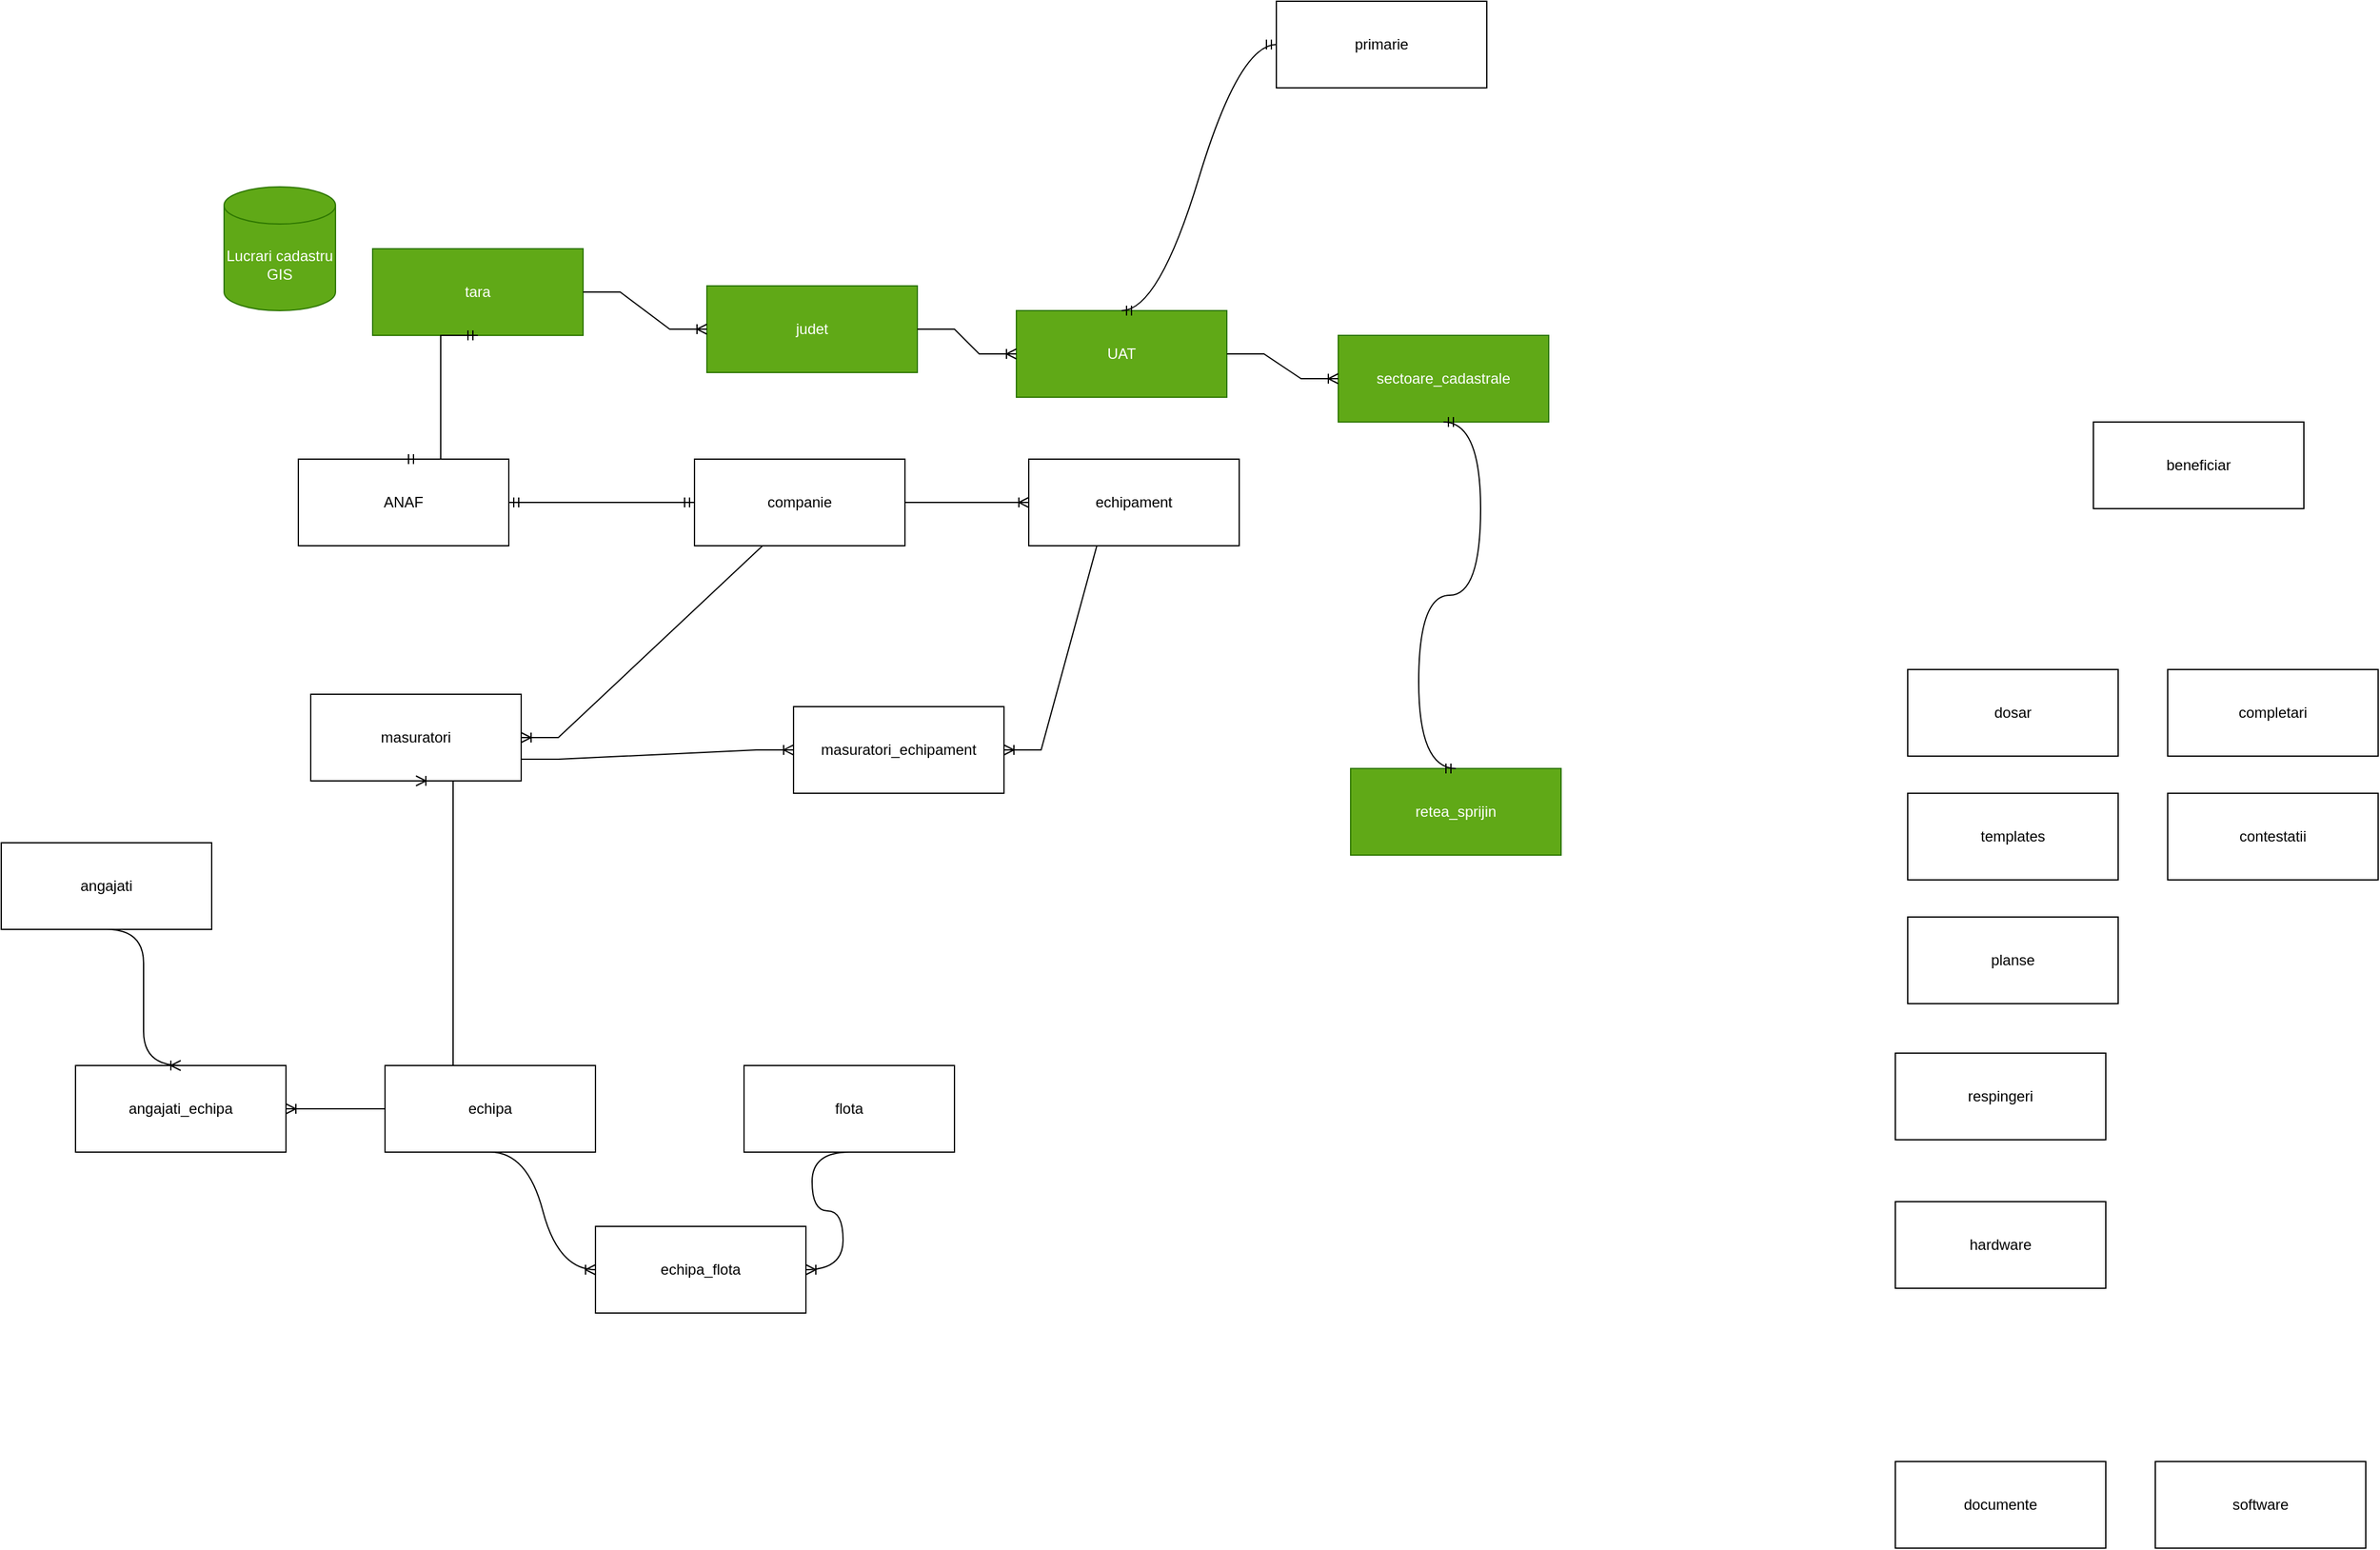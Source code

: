 <mxfile version="21.3.2" type="github">
  <diagram name="Page-1" id="c4nXFNeBFdgrfNwBTD_H">
    <mxGraphModel dx="2950" dy="2232" grid="1" gridSize="10" guides="1" tooltips="1" connect="1" arrows="1" fold="1" page="1" pageScale="1" pageWidth="850" pageHeight="1100" math="0" shadow="0">
      <root>
        <mxCell id="0" />
        <mxCell id="1" parent="0" />
        <mxCell id="TaOxIR-Y_0B-BQlurdxr-1" value="Lucrari cadastru GIS" style="shape=cylinder3;whiteSpace=wrap;html=1;boundedLbl=1;backgroundOutline=1;size=15;fillColor=#60a917;fontColor=#ffffff;strokeColor=#2D7600;" vertex="1" parent="1">
          <mxGeometry width="90" height="100" as="geometry" />
        </mxCell>
        <mxCell id="TaOxIR-Y_0B-BQlurdxr-2" value="sectoare_cadastrale" style="rounded=0;whiteSpace=wrap;html=1;fillColor=#60a917;fontColor=#ffffff;strokeColor=#2D7600;" vertex="1" parent="1">
          <mxGeometry x="900" y="120" width="170" height="70" as="geometry" />
        </mxCell>
        <mxCell id="TaOxIR-Y_0B-BQlurdxr-3" value="retea_sprijin" style="rounded=0;whiteSpace=wrap;html=1;fillColor=#60a917;fontColor=#ffffff;strokeColor=#2D7600;" vertex="1" parent="1">
          <mxGeometry x="910" y="470" width="170" height="70" as="geometry" />
        </mxCell>
        <mxCell id="TaOxIR-Y_0B-BQlurdxr-4" value="echipa" style="rounded=0;whiteSpace=wrap;html=1;" vertex="1" parent="1">
          <mxGeometry x="130" y="710" width="170" height="70" as="geometry" />
        </mxCell>
        <mxCell id="TaOxIR-Y_0B-BQlurdxr-5" value="angajati" style="rounded=0;whiteSpace=wrap;html=1;" vertex="1" parent="1">
          <mxGeometry x="-180" y="530" width="170" height="70" as="geometry" />
        </mxCell>
        <mxCell id="TaOxIR-Y_0B-BQlurdxr-8" value="echipament" style="rounded=0;whiteSpace=wrap;html=1;" vertex="1" parent="1">
          <mxGeometry x="650" y="220" width="170" height="70" as="geometry" />
        </mxCell>
        <mxCell id="TaOxIR-Y_0B-BQlurdxr-9" value="hardware" style="rounded=0;whiteSpace=wrap;html=1;" vertex="1" parent="1">
          <mxGeometry x="1350" y="820" width="170" height="70" as="geometry" />
        </mxCell>
        <mxCell id="TaOxIR-Y_0B-BQlurdxr-10" value="flota" style="rounded=0;whiteSpace=wrap;html=1;" vertex="1" parent="1">
          <mxGeometry x="420" y="710" width="170" height="70" as="geometry" />
        </mxCell>
        <mxCell id="TaOxIR-Y_0B-BQlurdxr-11" value="documente" style="rounded=0;whiteSpace=wrap;html=1;" vertex="1" parent="1">
          <mxGeometry x="1350" y="1030" width="170" height="70" as="geometry" />
        </mxCell>
        <mxCell id="TaOxIR-Y_0B-BQlurdxr-12" value="masuratori" style="rounded=0;whiteSpace=wrap;html=1;" vertex="1" parent="1">
          <mxGeometry x="70" y="410" width="170" height="70" as="geometry" />
        </mxCell>
        <mxCell id="TaOxIR-Y_0B-BQlurdxr-13" value="primarie" style="rounded=0;whiteSpace=wrap;html=1;" vertex="1" parent="1">
          <mxGeometry x="850" y="-150" width="170" height="70" as="geometry" />
        </mxCell>
        <mxCell id="TaOxIR-Y_0B-BQlurdxr-14" value="beneficiar" style="rounded=0;whiteSpace=wrap;html=1;" vertex="1" parent="1">
          <mxGeometry x="1510" y="190" width="170" height="70" as="geometry" />
        </mxCell>
        <mxCell id="TaOxIR-Y_0B-BQlurdxr-15" value="software" style="rounded=0;whiteSpace=wrap;html=1;" vertex="1" parent="1">
          <mxGeometry x="1560" y="1030" width="170" height="70" as="geometry" />
        </mxCell>
        <mxCell id="TaOxIR-Y_0B-BQlurdxr-16" value="dosar" style="rounded=0;whiteSpace=wrap;html=1;" vertex="1" parent="1">
          <mxGeometry x="1360" y="390" width="170" height="70" as="geometry" />
        </mxCell>
        <mxCell id="TaOxIR-Y_0B-BQlurdxr-18" value="templates" style="rounded=0;whiteSpace=wrap;html=1;" vertex="1" parent="1">
          <mxGeometry x="1360" y="490" width="170" height="70" as="geometry" />
        </mxCell>
        <mxCell id="TaOxIR-Y_0B-BQlurdxr-19" value="planse" style="rounded=0;whiteSpace=wrap;html=1;" vertex="1" parent="1">
          <mxGeometry x="1360" y="590" width="170" height="70" as="geometry" />
        </mxCell>
        <mxCell id="TaOxIR-Y_0B-BQlurdxr-20" value="respingeri" style="rounded=0;whiteSpace=wrap;html=1;" vertex="1" parent="1">
          <mxGeometry x="1350" y="700" width="170" height="70" as="geometry" />
        </mxCell>
        <mxCell id="TaOxIR-Y_0B-BQlurdxr-21" value="completari" style="rounded=0;whiteSpace=wrap;html=1;" vertex="1" parent="1">
          <mxGeometry x="1570" y="390" width="170" height="70" as="geometry" />
        </mxCell>
        <mxCell id="TaOxIR-Y_0B-BQlurdxr-22" value="contestatii" style="rounded=0;whiteSpace=wrap;html=1;" vertex="1" parent="1">
          <mxGeometry x="1570" y="490" width="170" height="70" as="geometry" />
        </mxCell>
        <mxCell id="TaOxIR-Y_0B-BQlurdxr-23" value="UAT" style="rounded=0;whiteSpace=wrap;html=1;fillColor=#60a917;fontColor=#ffffff;strokeColor=#2D7600;" vertex="1" parent="1">
          <mxGeometry x="640" y="100" width="170" height="70" as="geometry" />
        </mxCell>
        <mxCell id="TaOxIR-Y_0B-BQlurdxr-24" value="" style="edgeStyle=entityRelationEdgeStyle;fontSize=12;html=1;endArrow=ERoneToMany;rounded=0;exitX=1;exitY=0.5;exitDx=0;exitDy=0;entryX=0;entryY=0.5;entryDx=0;entryDy=0;" edge="1" parent="1" source="TaOxIR-Y_0B-BQlurdxr-23" target="TaOxIR-Y_0B-BQlurdxr-2">
          <mxGeometry width="100" height="100" relative="1" as="geometry">
            <mxPoint x="805" y="100" as="sourcePoint" />
            <mxPoint x="905" as="targetPoint" />
          </mxGeometry>
        </mxCell>
        <mxCell id="TaOxIR-Y_0B-BQlurdxr-25" value="judet" style="rounded=0;whiteSpace=wrap;html=1;fillColor=#60a917;fontColor=#ffffff;strokeColor=#2D7600;" vertex="1" parent="1">
          <mxGeometry x="390" y="80" width="170" height="70" as="geometry" />
        </mxCell>
        <mxCell id="TaOxIR-Y_0B-BQlurdxr-26" value="" style="edgeStyle=entityRelationEdgeStyle;fontSize=12;html=1;endArrow=ERoneToMany;rounded=0;exitX=1;exitY=0.5;exitDx=0;exitDy=0;entryX=0;entryY=0.5;entryDx=0;entryDy=0;" edge="1" parent="1" source="TaOxIR-Y_0B-BQlurdxr-25" target="TaOxIR-Y_0B-BQlurdxr-23">
          <mxGeometry width="100" height="100" relative="1" as="geometry">
            <mxPoint x="600" y="315" as="sourcePoint" />
            <mxPoint x="700" y="215" as="targetPoint" />
          </mxGeometry>
        </mxCell>
        <mxCell id="TaOxIR-Y_0B-BQlurdxr-27" value="tara" style="rounded=0;whiteSpace=wrap;html=1;fillColor=#60a917;fontColor=#ffffff;strokeColor=#2D7600;" vertex="1" parent="1">
          <mxGeometry x="120" y="50" width="170" height="70" as="geometry" />
        </mxCell>
        <mxCell id="TaOxIR-Y_0B-BQlurdxr-30" value="" style="edgeStyle=entityRelationEdgeStyle;fontSize=12;html=1;endArrow=ERoneToMany;rounded=0;exitX=1;exitY=0.5;exitDx=0;exitDy=0;entryX=0;entryY=0.5;entryDx=0;entryDy=0;" edge="1" parent="1" source="TaOxIR-Y_0B-BQlurdxr-27" target="TaOxIR-Y_0B-BQlurdxr-25">
          <mxGeometry width="100" height="100" relative="1" as="geometry">
            <mxPoint x="560" y="300" as="sourcePoint" />
            <mxPoint x="660" y="200" as="targetPoint" />
          </mxGeometry>
        </mxCell>
        <mxCell id="TaOxIR-Y_0B-BQlurdxr-31" value="companie" style="rounded=0;whiteSpace=wrap;html=1;" vertex="1" parent="1">
          <mxGeometry x="380" y="220" width="170" height="70" as="geometry" />
        </mxCell>
        <mxCell id="TaOxIR-Y_0B-BQlurdxr-32" value="" style="edgeStyle=entityRelationEdgeStyle;fontSize=12;html=1;endArrow=ERoneToMany;rounded=0;exitX=1;exitY=0.5;exitDx=0;exitDy=0;entryX=0;entryY=0.5;entryDx=0;entryDy=0;" edge="1" parent="1" source="TaOxIR-Y_0B-BQlurdxr-31" target="TaOxIR-Y_0B-BQlurdxr-8">
          <mxGeometry width="100" height="100" relative="1" as="geometry">
            <mxPoint x="920" y="330" as="sourcePoint" />
            <mxPoint x="1020" y="230" as="targetPoint" />
          </mxGeometry>
        </mxCell>
        <mxCell id="TaOxIR-Y_0B-BQlurdxr-33" value="ANAF" style="rounded=0;whiteSpace=wrap;html=1;" vertex="1" parent="1">
          <mxGeometry x="60" y="220" width="170" height="70" as="geometry" />
        </mxCell>
        <mxCell id="TaOxIR-Y_0B-BQlurdxr-34" value="" style="edgeStyle=entityRelationEdgeStyle;fontSize=12;html=1;endArrow=ERmandOne;startArrow=ERmandOne;rounded=0;entryX=0;entryY=0.5;entryDx=0;entryDy=0;exitX=1;exitY=0.5;exitDx=0;exitDy=0;" edge="1" parent="1" source="TaOxIR-Y_0B-BQlurdxr-33" target="TaOxIR-Y_0B-BQlurdxr-31">
          <mxGeometry width="100" height="100" relative="1" as="geometry">
            <mxPoint x="205" y="290" as="sourcePoint" />
            <mxPoint x="305" y="190" as="targetPoint" />
          </mxGeometry>
        </mxCell>
        <mxCell id="TaOxIR-Y_0B-BQlurdxr-35" value="" style="edgeStyle=entityRelationEdgeStyle;fontSize=12;html=1;endArrow=ERmandOne;startArrow=ERmandOne;rounded=0;entryX=0.5;entryY=1;entryDx=0;entryDy=0;exitX=0.5;exitY=0;exitDx=0;exitDy=0;" edge="1" parent="1" source="TaOxIR-Y_0B-BQlurdxr-33" target="TaOxIR-Y_0B-BQlurdxr-27">
          <mxGeometry width="100" height="100" relative="1" as="geometry">
            <mxPoint x="10" y="250" as="sourcePoint" />
            <mxPoint x="110" y="150" as="targetPoint" />
          </mxGeometry>
        </mxCell>
        <mxCell id="TaOxIR-Y_0B-BQlurdxr-38" value="" style="edgeStyle=entityRelationEdgeStyle;fontSize=12;html=1;endArrow=ERoneToMany;rounded=0;exitX=0.5;exitY=1;exitDx=0;exitDy=0;entryX=1;entryY=0.5;entryDx=0;entryDy=0;" edge="1" parent="1" source="TaOxIR-Y_0B-BQlurdxr-31" target="TaOxIR-Y_0B-BQlurdxr-12">
          <mxGeometry width="100" height="100" relative="1" as="geometry">
            <mxPoint x="560" y="530" as="sourcePoint" />
            <mxPoint x="660" y="430" as="targetPoint" />
          </mxGeometry>
        </mxCell>
        <mxCell id="TaOxIR-Y_0B-BQlurdxr-39" value="masuratori_echipament" style="rounded=0;whiteSpace=wrap;html=1;" vertex="1" parent="1">
          <mxGeometry x="460" y="420" width="170" height="70" as="geometry" />
        </mxCell>
        <mxCell id="TaOxIR-Y_0B-BQlurdxr-41" value="" style="edgeStyle=entityRelationEdgeStyle;fontSize=12;html=1;endArrow=ERoneToMany;rounded=0;exitX=1;exitY=0.75;exitDx=0;exitDy=0;entryX=0;entryY=0.5;entryDx=0;entryDy=0;" edge="1" parent="1" source="TaOxIR-Y_0B-BQlurdxr-12" target="TaOxIR-Y_0B-BQlurdxr-39">
          <mxGeometry width="100" height="100" relative="1" as="geometry">
            <mxPoint x="560" y="530" as="sourcePoint" />
            <mxPoint x="660" y="430" as="targetPoint" />
          </mxGeometry>
        </mxCell>
        <mxCell id="TaOxIR-Y_0B-BQlurdxr-42" value="" style="edgeStyle=entityRelationEdgeStyle;fontSize=12;html=1;endArrow=ERoneToMany;rounded=0;exitX=0.5;exitY=1;exitDx=0;exitDy=0;entryX=1;entryY=0.5;entryDx=0;entryDy=0;" edge="1" parent="1" source="TaOxIR-Y_0B-BQlurdxr-8" target="TaOxIR-Y_0B-BQlurdxr-39">
          <mxGeometry width="100" height="100" relative="1" as="geometry">
            <mxPoint x="640" y="450" as="sourcePoint" />
            <mxPoint x="740" y="350" as="targetPoint" />
          </mxGeometry>
        </mxCell>
        <mxCell id="TaOxIR-Y_0B-BQlurdxr-43" value="angajati_echipa" style="rounded=0;whiteSpace=wrap;html=1;" vertex="1" parent="1">
          <mxGeometry x="-120" y="710" width="170" height="70" as="geometry" />
        </mxCell>
        <mxCell id="TaOxIR-Y_0B-BQlurdxr-44" value="" style="edgeStyle=entityRelationEdgeStyle;fontSize=12;html=1;endArrow=ERoneToMany;exitX=0.5;exitY=1;exitDx=0;exitDy=0;entryX=0.5;entryY=0;entryDx=0;entryDy=0;curved=1;" edge="1" parent="1" source="TaOxIR-Y_0B-BQlurdxr-5" target="TaOxIR-Y_0B-BQlurdxr-43">
          <mxGeometry width="100" height="100" relative="1" as="geometry">
            <mxPoint x="300" y="480" as="sourcePoint" />
            <mxPoint x="400" y="380" as="targetPoint" />
          </mxGeometry>
        </mxCell>
        <mxCell id="TaOxIR-Y_0B-BQlurdxr-45" value="" style="edgeStyle=entityRelationEdgeStyle;fontSize=12;html=1;endArrow=ERoneToMany;rounded=0;exitX=0;exitY=0.5;exitDx=0;exitDy=0;entryX=1;entryY=0.5;entryDx=0;entryDy=0;" edge="1" parent="1" source="TaOxIR-Y_0B-BQlurdxr-4" target="TaOxIR-Y_0B-BQlurdxr-43">
          <mxGeometry width="100" height="100" relative="1" as="geometry">
            <mxPoint x="300" y="480" as="sourcePoint" />
            <mxPoint x="400" y="380" as="targetPoint" />
          </mxGeometry>
        </mxCell>
        <mxCell id="TaOxIR-Y_0B-BQlurdxr-46" value="" style="edgeStyle=entityRelationEdgeStyle;fontSize=12;html=1;endArrow=ERoneToMany;rounded=0;exitX=0.5;exitY=0;exitDx=0;exitDy=0;entryX=0.5;entryY=1;entryDx=0;entryDy=0;" edge="1" parent="1" source="TaOxIR-Y_0B-BQlurdxr-4" target="TaOxIR-Y_0B-BQlurdxr-12">
          <mxGeometry width="100" height="100" relative="1" as="geometry">
            <mxPoint x="520" y="470" as="sourcePoint" />
            <mxPoint x="620" y="370" as="targetPoint" />
          </mxGeometry>
        </mxCell>
        <mxCell id="TaOxIR-Y_0B-BQlurdxr-48" value="echipa_flota" style="rounded=0;whiteSpace=wrap;html=1;" vertex="1" parent="1">
          <mxGeometry x="300" y="840" width="170" height="70" as="geometry" />
        </mxCell>
        <mxCell id="TaOxIR-Y_0B-BQlurdxr-49" value="" style="edgeStyle=entityRelationEdgeStyle;fontSize=12;html=1;endArrow=ERoneToMany;exitX=0.5;exitY=1;exitDx=0;exitDy=0;entryX=0;entryY=0.5;entryDx=0;entryDy=0;curved=1;" edge="1" parent="1" source="TaOxIR-Y_0B-BQlurdxr-4" target="TaOxIR-Y_0B-BQlurdxr-48">
          <mxGeometry width="100" height="100" relative="1" as="geometry">
            <mxPoint x="440" y="800" as="sourcePoint" />
            <mxPoint x="540" y="700" as="targetPoint" />
          </mxGeometry>
        </mxCell>
        <mxCell id="TaOxIR-Y_0B-BQlurdxr-50" value="" style="edgeStyle=entityRelationEdgeStyle;fontSize=12;html=1;endArrow=ERoneToMany;exitX=0.5;exitY=1;exitDx=0;exitDy=0;entryX=1;entryY=0.5;entryDx=0;entryDy=0;curved=1;" edge="1" parent="1" source="TaOxIR-Y_0B-BQlurdxr-10" target="TaOxIR-Y_0B-BQlurdxr-48">
          <mxGeometry width="100" height="100" relative="1" as="geometry">
            <mxPoint x="440" y="800" as="sourcePoint" />
            <mxPoint x="540" y="700" as="targetPoint" />
          </mxGeometry>
        </mxCell>
        <mxCell id="TaOxIR-Y_0B-BQlurdxr-51" value="" style="edgeStyle=entityRelationEdgeStyle;fontSize=12;html=1;endArrow=ERmandOne;startArrow=ERmandOne;entryX=0.5;entryY=1;entryDx=0;entryDy=0;exitX=0.5;exitY=0;exitDx=0;exitDy=0;curved=1;" edge="1" parent="1" source="TaOxIR-Y_0B-BQlurdxr-3" target="TaOxIR-Y_0B-BQlurdxr-2">
          <mxGeometry width="100" height="100" relative="1" as="geometry">
            <mxPoint x="690" y="590" as="sourcePoint" />
            <mxPoint x="790" y="490" as="targetPoint" />
          </mxGeometry>
        </mxCell>
        <mxCell id="TaOxIR-Y_0B-BQlurdxr-52" value="" style="edgeStyle=entityRelationEdgeStyle;fontSize=12;html=1;endArrow=ERmandOne;startArrow=ERmandOne;entryX=0;entryY=0.5;entryDx=0;entryDy=0;exitX=0.5;exitY=0;exitDx=0;exitDy=0;curved=1;" edge="1" parent="1" source="TaOxIR-Y_0B-BQlurdxr-23" target="TaOxIR-Y_0B-BQlurdxr-13">
          <mxGeometry width="100" height="100" relative="1" as="geometry">
            <mxPoint x="720" y="50" as="sourcePoint" />
            <mxPoint x="820" y="-50" as="targetPoint" />
          </mxGeometry>
        </mxCell>
      </root>
    </mxGraphModel>
  </diagram>
</mxfile>
